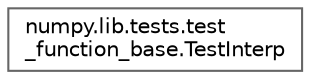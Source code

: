 digraph "Graphical Class Hierarchy"
{
 // LATEX_PDF_SIZE
  bgcolor="transparent";
  edge [fontname=Helvetica,fontsize=10,labelfontname=Helvetica,labelfontsize=10];
  node [fontname=Helvetica,fontsize=10,shape=box,height=0.2,width=0.4];
  rankdir="LR";
  Node0 [id="Node000000",label="numpy.lib.tests.test\l_function_base.TestInterp",height=0.2,width=0.4,color="grey40", fillcolor="white", style="filled",URL="$d0/deb/classnumpy_1_1lib_1_1tests_1_1test__function__base_1_1TestInterp.html",tooltip=" "];
}
